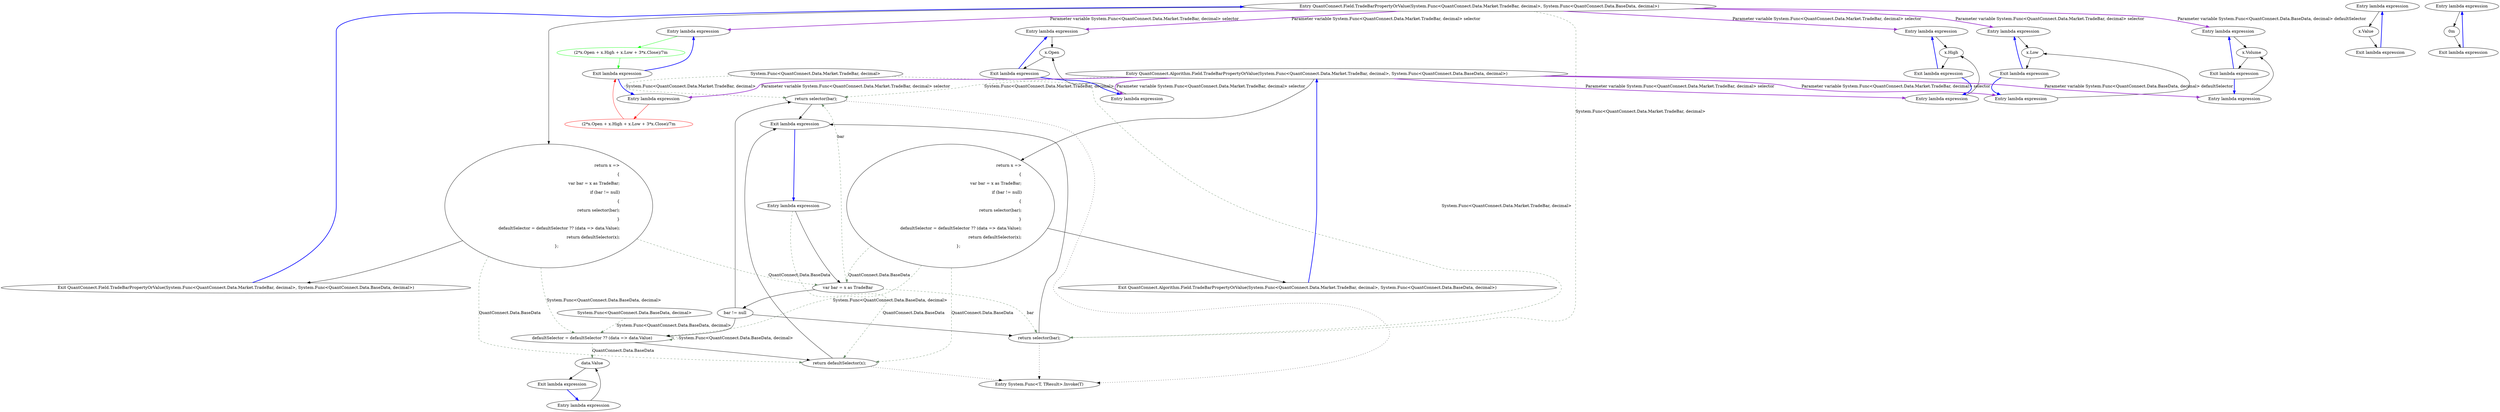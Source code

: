 digraph  {
n35 [label="System.Func<QuantConnect.Data.Market.TradeBar, decimal>", span=""];
n36 [label="System.Func<QuantConnect.Data.BaseData, decimal>", span=""];
n0 [label="Entry lambda expression", span="31-31", cluster="lambda expression"];
n1 [label="x.Open", span="31-31", cluster="lambda expression"];
n2 [label="Exit lambda expression", span="31-31", cluster="lambda expression"];
n3 [label="Entry lambda expression", span="39-39", cluster="lambda expression"];
n4 [label="x.High", span="39-39", cluster="lambda expression"];
n5 [label="Exit lambda expression", span="39-39", cluster="lambda expression"];
n6 [label="Entry lambda expression", span="47-47", cluster="lambda expression"];
n7 [label="x.Low", span="47-47", cluster="lambda expression"];
n8 [label="Exit lambda expression", span="47-47", cluster="lambda expression"];
n9 [label="Entry lambda expression", span="55-55", cluster="lambda expression"];
n10 [label="x.Value", span="55-55", cluster="lambda expression"];
n11 [label="Exit lambda expression", span="55-55", cluster="lambda expression"];
n12 [label="Entry lambda expression", span="65-65", cluster="lambda expression"];
n13 [label="(2*x.Open + x.High + x.Low + 3*x.Close)/7m", span="65-65", cluster="lambda expression", color=red, community=0];
n14 [label="Exit lambda expression", span="65-65", cluster="lambda expression"];
n15 [label="Entry lambda expression", span="74-74", cluster="lambda expression"];
n16 [label="x.Volume", span="74-74", cluster="lambda expression"];
n17 [label="Exit lambda expression", span="74-74", cluster="lambda expression"];
n18 [label="Entry lambda expression", span="74-74", cluster="lambda expression"];
n19 [label="0m", span="74-74", cluster="lambda expression"];
n20 [label="Exit lambda expression", span="74-74", cluster="lambda expression"];
n21 [label="Entry QuantConnect.Algorithm.Field.TradeBarPropertyOrValue(System.Func<QuantConnect.Data.Market.TradeBar, decimal>, System.Func<QuantConnect.Data.BaseData, decimal>)", span="77-77", cluster="QuantConnect.Algorithm.Field.TradeBarPropertyOrValue(System.Func<QuantConnect.Data.Market.TradeBar, decimal>, System.Func<QuantConnect.Data.BaseData, decimal>)"];
n22 [label="return x =>\r\n            {\r\n                var bar = x as TradeBar;\r\n                if (bar != null)\r\n                {\r\n                    return selector(bar);\r\n                }\r\n                defaultSelector = defaultSelector ?? (data => data.Value);\r\n                return defaultSelector(x);\r\n            };", span="79-88", cluster="QuantConnect.Algorithm.Field.TradeBarPropertyOrValue(System.Func<QuantConnect.Data.Market.TradeBar, decimal>, System.Func<QuantConnect.Data.BaseData, decimal>)"];
n27 [label="return selector(bar);", span="84-84", cluster="lambda expression"];
n23 [label="Exit QuantConnect.Algorithm.Field.TradeBarPropertyOrValue(System.Func<QuantConnect.Data.Market.TradeBar, decimal>, System.Func<QuantConnect.Data.BaseData, decimal>)", span="77-77", cluster="QuantConnect.Algorithm.Field.TradeBarPropertyOrValue(System.Func<QuantConnect.Data.Market.TradeBar, decimal>, System.Func<QuantConnect.Data.BaseData, decimal>)"];
n25 [label="var bar = x as TradeBar", span="81-81", cluster="lambda expression"];
n28 [label="defaultSelector = defaultSelector ?? (data => data.Value)", span="86-86", cluster="lambda expression"];
n29 [label="return defaultSelector(x);", span="87-87", cluster="lambda expression"];
n24 [label="Entry lambda expression", span="79-88", cluster="lambda expression"];
n26 [label="bar != null", span="82-82", cluster="lambda expression"];
n33 [label="data.Value", span="86-86", cluster="lambda expression"];
n30 [label="Exit lambda expression", span="79-88", cluster="lambda expression"];
n31 [label="Entry System.Func<T, TResult>.Invoke(T)", span="0-0", cluster="System.Func<T, TResult>.Invoke(T)"];
n32 [label="Entry lambda expression", span="86-86", cluster="lambda expression"];
n34 [label="Exit lambda expression", span="86-86", cluster="lambda expression"];
d13 [label="(2*x.Open + x.High + x.Low + 3*x.Close)/7m", span="63-63", cluster="lambda expression", color=green, community=0];
d12 [label="Entry lambda expression", span="63-63", cluster="lambda expression"];
d21 [label="Entry QuantConnect.Field.TradeBarPropertyOrValue(System.Func<QuantConnect.Data.Market.TradeBar, decimal>, System.Func<QuantConnect.Data.BaseData, decimal>)", span="74-74", cluster="QuantConnect.Field.TradeBarPropertyOrValue(System.Func<QuantConnect.Data.Market.TradeBar, decimal>, System.Func<QuantConnect.Data.BaseData, decimal>)"];
d23 [label="Exit QuantConnect.Field.TradeBarPropertyOrValue(System.Func<QuantConnect.Data.Market.TradeBar, decimal>, System.Func<QuantConnect.Data.BaseData, decimal>)", span="74-74", cluster="QuantConnect.Field.TradeBarPropertyOrValue(System.Func<QuantConnect.Data.Market.TradeBar, decimal>, System.Func<QuantConnect.Data.BaseData, decimal>)"];
d22 [label="return x =>\r\n            {\r\n                var bar = x as TradeBar;\r\n                if (bar != null)\r\n                {\r\n                    return selector(bar);\r\n                }\r\n                defaultSelector = defaultSelector ?? (data => data.Value);\r\n                return defaultSelector(x);\r\n            };", span="76-85", cluster="QuantConnect.Field.TradeBarPropertyOrValue(System.Func<QuantConnect.Data.Market.TradeBar, decimal>, System.Func<QuantConnect.Data.BaseData, decimal>)"];
d27 [label="return selector(bar);", span="81-81", cluster="lambda expression"];
d0 [label="Entry lambda expression", span="31-31", cluster="lambda expression"];
d3 [label="Entry lambda expression", span="39-39", cluster="lambda expression"];
d6 [label="Entry lambda expression", span="47-47", cluster="lambda expression"];
d15 [label="Entry lambda expression", span="71-71", cluster="lambda expression"];
n35 -> n27  [key=1, style=dashed, color=darkseagreen4, label="System.Func<QuantConnect.Data.Market.TradeBar, decimal>"];
n35 -> d27  [key=1, style=dashed, color=darkseagreen4, label="System.Func<QuantConnect.Data.Market.TradeBar, decimal>"];
n36 -> n28  [key=1, style=dashed, color=darkseagreen4, label="System.Func<QuantConnect.Data.BaseData, decimal>"];
n0 -> n1  [key=0, style=solid];
n1 -> n2  [key=0, style=solid];
n2 -> n0  [key=0, style=bold, color=blue];
n2 -> d0  [key=0, style=bold, color=blue];
n3 -> n4  [key=0, style=solid];
n4 -> n5  [key=0, style=solid];
n5 -> n3  [key=0, style=bold, color=blue];
n5 -> d3  [key=0, style=bold, color=blue];
n6 -> n7  [key=0, style=solid];
n7 -> n8  [key=0, style=solid];
n8 -> n6  [key=0, style=bold, color=blue];
n8 -> d6  [key=0, style=bold, color=blue];
n9 -> n10  [key=0, style=solid];
n10 -> n11  [key=0, style=solid];
n11 -> n9  [key=0, style=bold, color=blue];
n12 -> n13  [key=0, style=solid, color=red];
n13 -> n14  [key=0, style=solid, color=red];
n14 -> n12  [key=0, style=bold, color=blue];
n14 -> d12  [key=0, style=bold, color=blue];
n15 -> n16  [key=0, style=solid];
n16 -> n17  [key=0, style=solid];
n17 -> n15  [key=0, style=bold, color=blue];
n17 -> d15  [key=0, style=bold, color=blue];
n18 -> n19  [key=0, style=solid];
n19 -> n20  [key=0, style=solid];
n20 -> n18  [key=0, style=bold, color=blue];
n21 -> n22  [key=0, style=solid];
n21 -> n27  [key=1, style=dashed, color=darkseagreen4, label="System.Func<QuantConnect.Data.Market.TradeBar, decimal>"];
n21 -> n0  [key=3, color=darkorchid, style=bold, label="Parameter variable System.Func<QuantConnect.Data.Market.TradeBar, decimal> selector"];
n21 -> n3  [key=3, color=darkorchid, style=bold, label="Parameter variable System.Func<QuantConnect.Data.Market.TradeBar, decimal> selector"];
n21 -> n6  [key=3, color=darkorchid, style=bold, label="Parameter variable System.Func<QuantConnect.Data.Market.TradeBar, decimal> selector"];
n21 -> n12  [key=3, color=darkorchid, style=bold, label="Parameter variable System.Func<QuantConnect.Data.Market.TradeBar, decimal> selector"];
n21 -> n15  [key=3, color=darkorchid, style=bold, label="Parameter variable System.Func<QuantConnect.Data.BaseData, decimal> defaultSelector"];
n22 -> n23  [key=0, style=solid];
n22 -> n25  [key=1, style=dashed, color=darkseagreen4, label="QuantConnect.Data.BaseData"];
n22 -> n28  [key=1, style=dashed, color=darkseagreen4, label="System.Func<QuantConnect.Data.BaseData, decimal>"];
n22 -> n29  [key=1, style=dashed, color=darkseagreen4, label="QuantConnect.Data.BaseData"];
n27 -> n30  [key=0, style=solid];
n27 -> n31  [key=2, style=dotted];
n23 -> n21  [key=0, style=bold, color=blue];
n25 -> n26  [key=0, style=solid];
n25 -> n27  [key=1, style=dashed, color=darkseagreen4, label=bar];
n25 -> d27  [key=1, style=dashed, color=darkseagreen4, label=bar];
n28 -> n29  [key=0, style=solid];
n28 -> n28  [key=1, style=dashed, color=darkseagreen4, label="System.Func<QuantConnect.Data.BaseData, decimal>"];
n28 -> n33  [key=1, style=dashed, color=darkseagreen4, label="QuantConnect.Data.BaseData"];
n29 -> n30  [key=0, style=solid];
n29 -> n31  [key=2, style=dotted];
n24 -> n25  [key=0, style=solid];
n24 -> n29  [key=1, style=dashed, color=darkseagreen4, label="QuantConnect.Data.BaseData"];
n26 -> n27  [key=0, style=solid];
n26 -> n28  [key=0, style=solid];
n26 -> d27  [key=0, style=solid];
n33 -> n34  [key=0, style=solid];
n30 -> n24  [key=0, style=bold, color=blue];
n32 -> n33  [key=0, style=solid];
n34 -> n32  [key=0, style=bold, color=blue];
d13 -> n14  [key=0, style=solid, color=green];
d12 -> d13  [key=0, style=solid, color=green];
d21 -> d12  [key=3, color=darkorchid, style=bold, label="Parameter variable System.Func<QuantConnect.Data.Market.TradeBar, decimal> selector"];
d21 -> d22  [key=0, style=solid];
d21 -> d27  [key=1, style=dashed, color=darkseagreen4, label="System.Func<QuantConnect.Data.Market.TradeBar, decimal>"];
d21 -> d0  [key=3, color=darkorchid, style=bold, label="Parameter variable System.Func<QuantConnect.Data.Market.TradeBar, decimal> selector"];
d21 -> d3  [key=3, color=darkorchid, style=bold, label="Parameter variable System.Func<QuantConnect.Data.Market.TradeBar, decimal> selector"];
d21 -> d6  [key=3, color=darkorchid, style=bold, label="Parameter variable System.Func<QuantConnect.Data.Market.TradeBar, decimal> selector"];
d21 -> d15  [key=3, color=darkorchid, style=bold, label="Parameter variable System.Func<QuantConnect.Data.BaseData, decimal> defaultSelector"];
d23 -> d21  [key=0, style=bold, color=blue];
d22 -> d23  [key=0, style=solid];
d22 -> n25  [key=1, style=dashed, color=darkseagreen4, label="QuantConnect.Data.BaseData"];
d22 -> n28  [key=1, style=dashed, color=darkseagreen4, label="System.Func<QuantConnect.Data.BaseData, decimal>"];
d22 -> n29  [key=1, style=dashed, color=darkseagreen4, label="QuantConnect.Data.BaseData"];
d27 -> n30  [key=0, style=solid];
d27 -> n31  [key=2, style=dotted];
d0 -> n1  [key=0, style=solid];
d3 -> n4  [key=0, style=solid];
d6 -> n7  [key=0, style=solid];
d15 -> n16  [key=0, style=solid];
}
